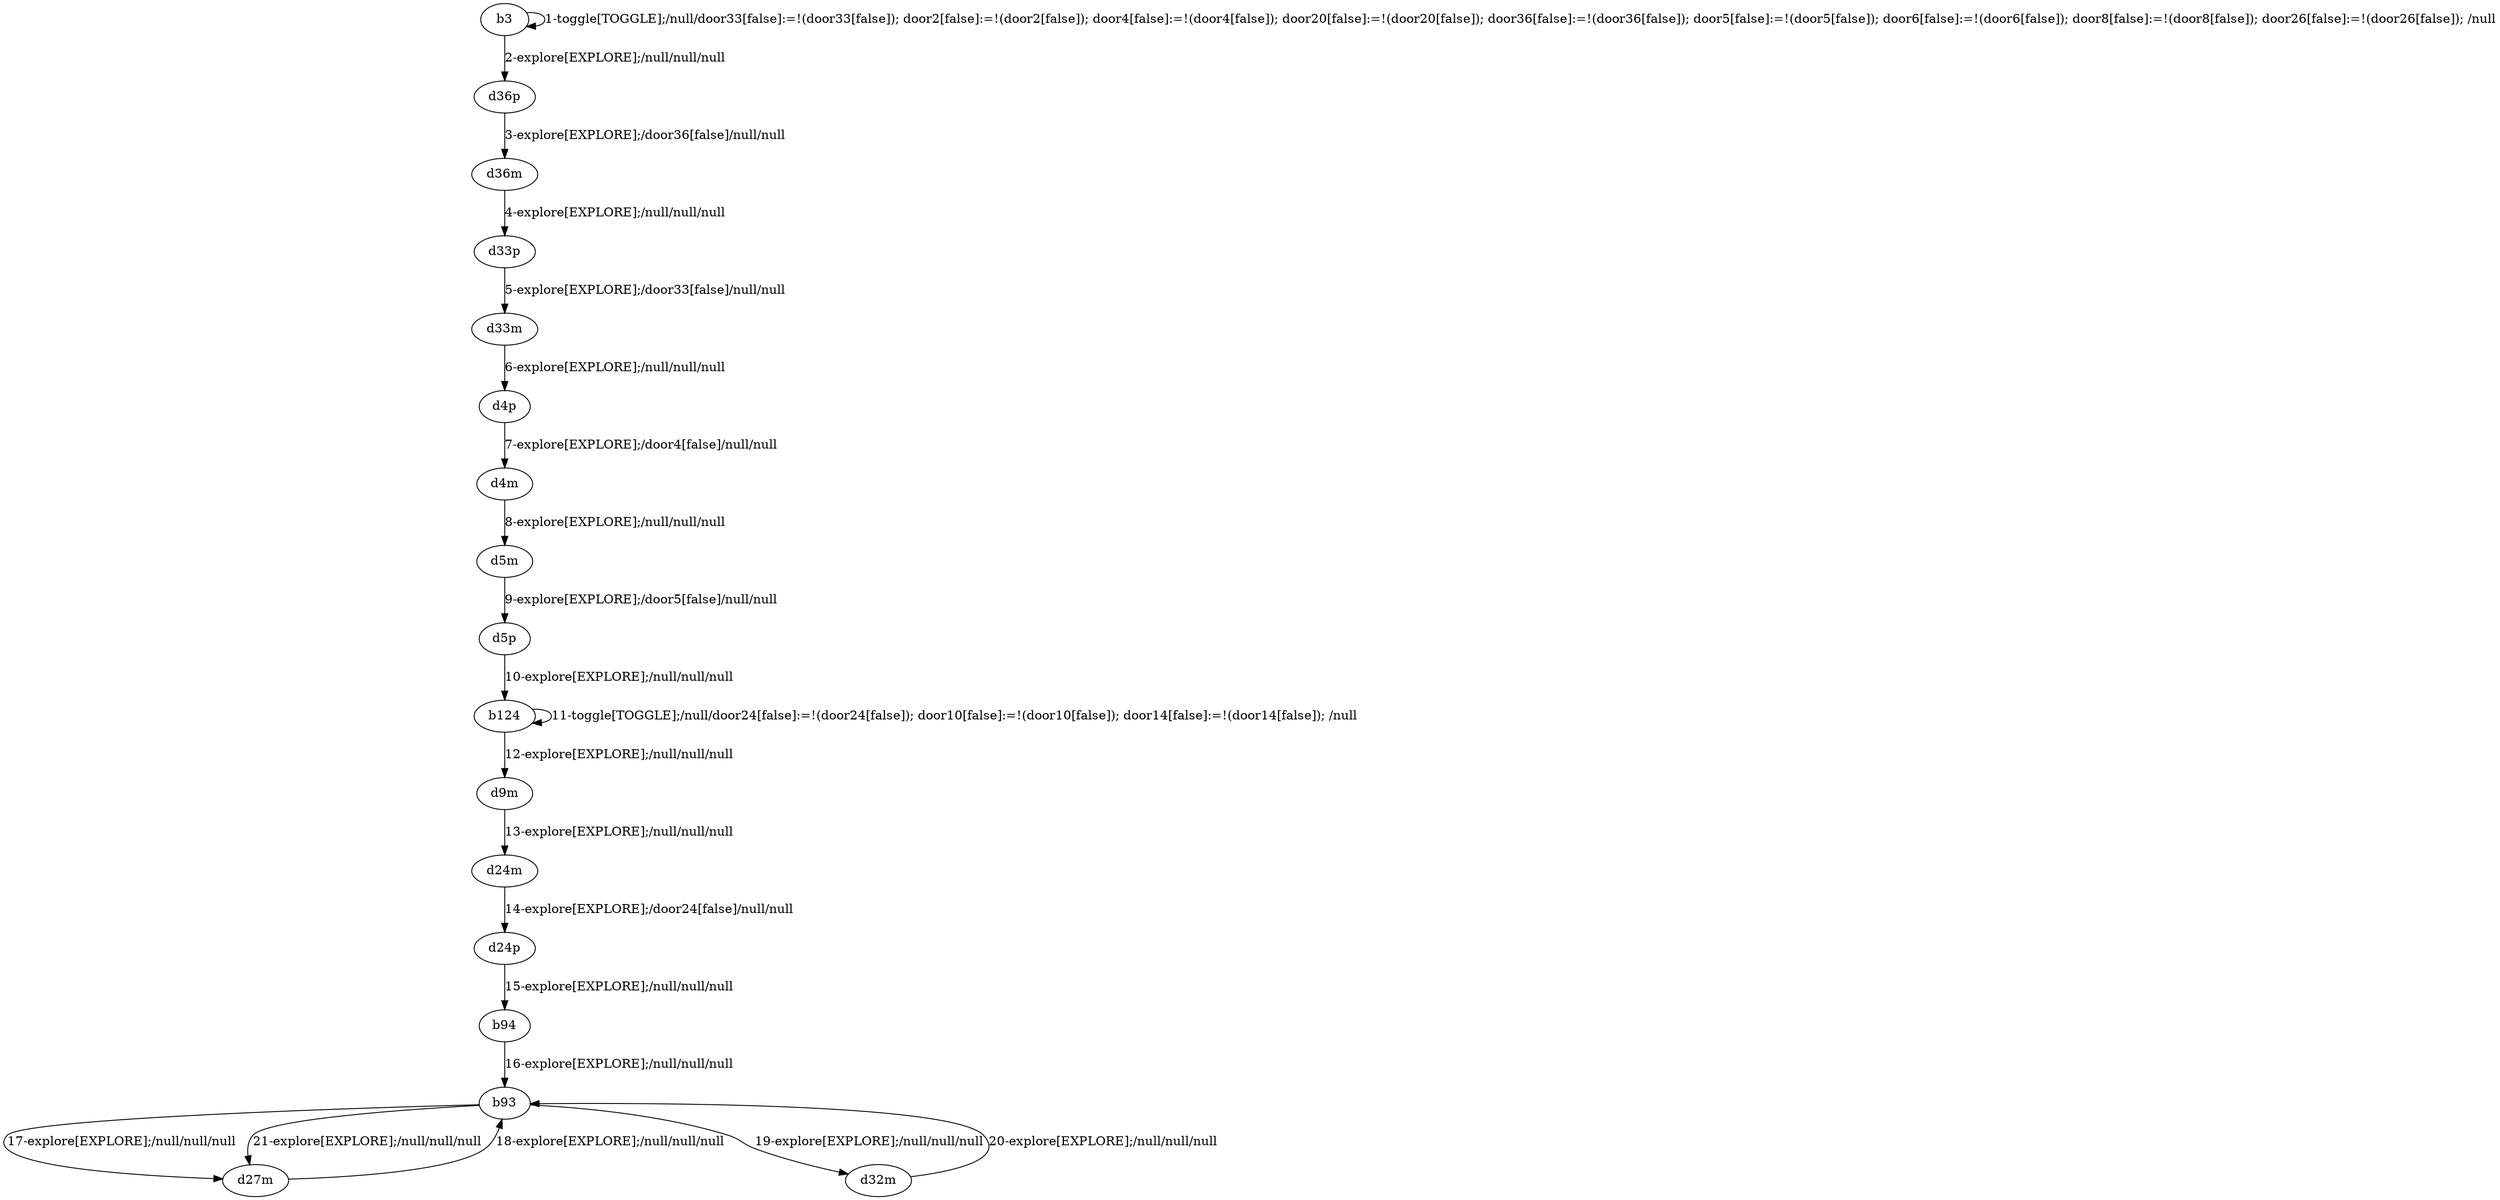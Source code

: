 # Total number of goals covered by this test: 3
# b93 --> d32m
# d27m --> b93
# d32m --> b93

digraph g {
"b3" -> "b3" [label = "1-toggle[TOGGLE];/null/door33[false]:=!(door33[false]); door2[false]:=!(door2[false]); door4[false]:=!(door4[false]); door20[false]:=!(door20[false]); door36[false]:=!(door36[false]); door5[false]:=!(door5[false]); door6[false]:=!(door6[false]); door8[false]:=!(door8[false]); door26[false]:=!(door26[false]); /null"];
"b3" -> "d36p" [label = "2-explore[EXPLORE];/null/null/null"];
"d36p" -> "d36m" [label = "3-explore[EXPLORE];/door36[false]/null/null"];
"d36m" -> "d33p" [label = "4-explore[EXPLORE];/null/null/null"];
"d33p" -> "d33m" [label = "5-explore[EXPLORE];/door33[false]/null/null"];
"d33m" -> "d4p" [label = "6-explore[EXPLORE];/null/null/null"];
"d4p" -> "d4m" [label = "7-explore[EXPLORE];/door4[false]/null/null"];
"d4m" -> "d5m" [label = "8-explore[EXPLORE];/null/null/null"];
"d5m" -> "d5p" [label = "9-explore[EXPLORE];/door5[false]/null/null"];
"d5p" -> "b124" [label = "10-explore[EXPLORE];/null/null/null"];
"b124" -> "b124" [label = "11-toggle[TOGGLE];/null/door24[false]:=!(door24[false]); door10[false]:=!(door10[false]); door14[false]:=!(door14[false]); /null"];
"b124" -> "d9m" [label = "12-explore[EXPLORE];/null/null/null"];
"d9m" -> "d24m" [label = "13-explore[EXPLORE];/null/null/null"];
"d24m" -> "d24p" [label = "14-explore[EXPLORE];/door24[false]/null/null"];
"d24p" -> "b94" [label = "15-explore[EXPLORE];/null/null/null"];
"b94" -> "b93" [label = "16-explore[EXPLORE];/null/null/null"];
"b93" -> "d27m" [label = "17-explore[EXPLORE];/null/null/null"];
"d27m" -> "b93" [label = "18-explore[EXPLORE];/null/null/null"];
"b93" -> "d32m" [label = "19-explore[EXPLORE];/null/null/null"];
"d32m" -> "b93" [label = "20-explore[EXPLORE];/null/null/null"];
"b93" -> "d27m" [label = "21-explore[EXPLORE];/null/null/null"];
}